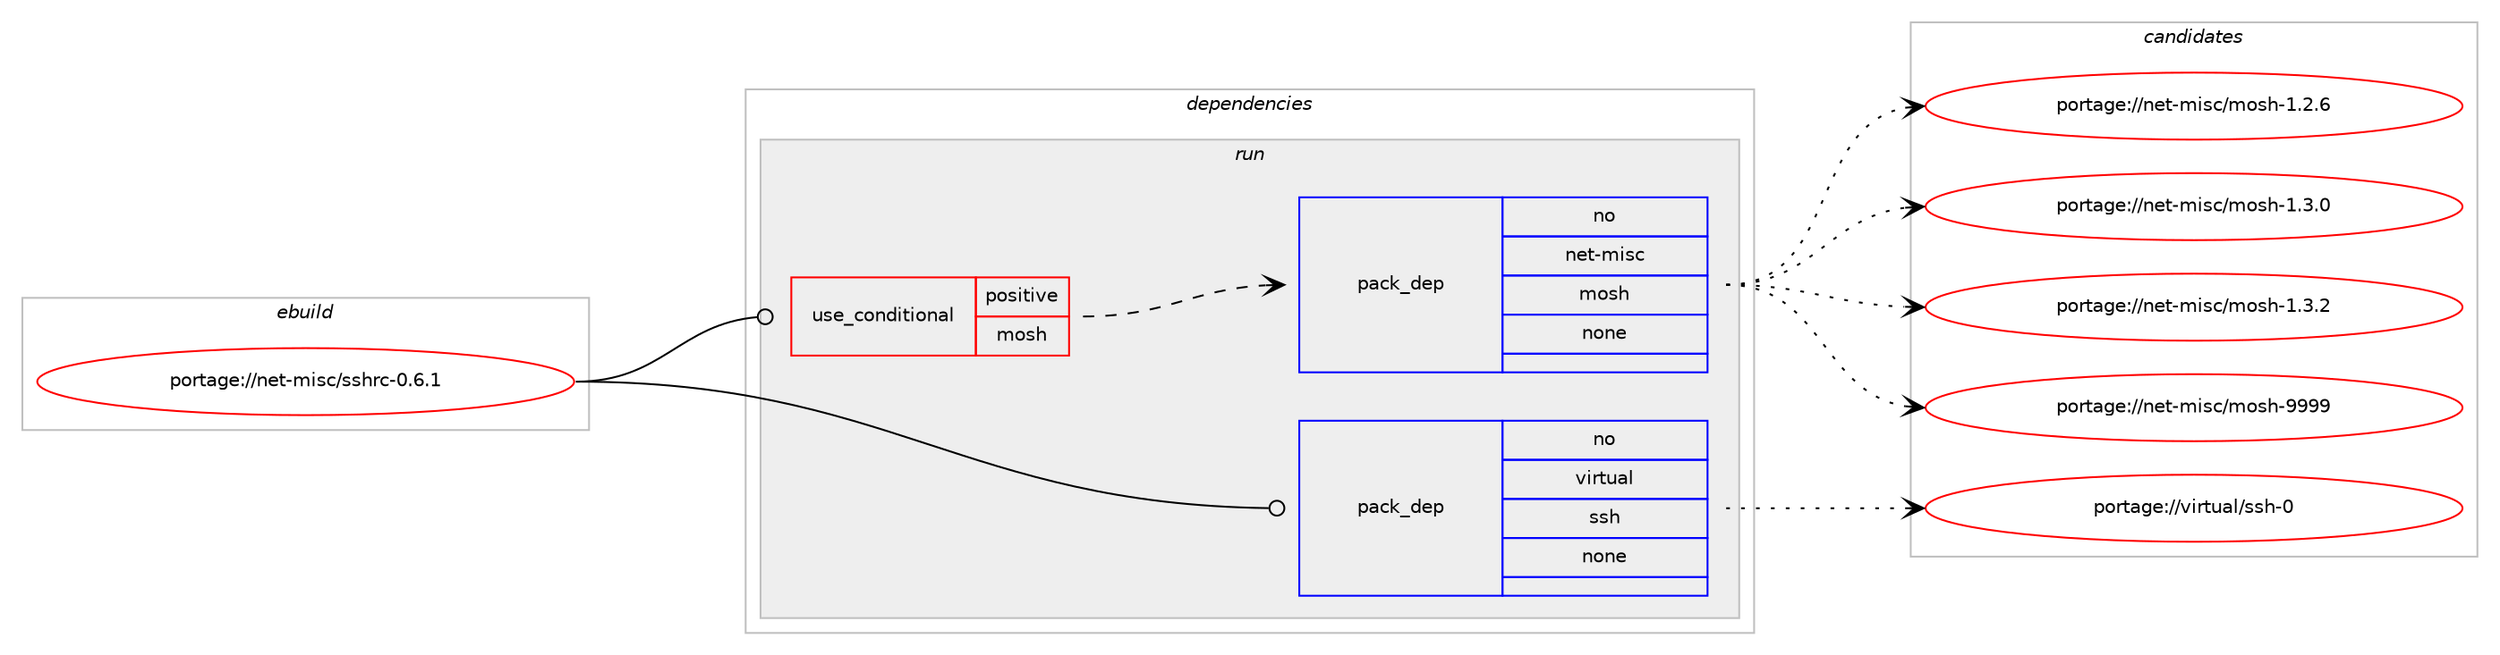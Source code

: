 digraph prolog {

# *************
# Graph options
# *************

newrank=true;
concentrate=true;
compound=true;
graph [rankdir=LR,fontname=Helvetica,fontsize=10,ranksep=1.5];#, ranksep=2.5, nodesep=0.2];
edge  [arrowhead=vee];
node  [fontname=Helvetica,fontsize=10];

# **********
# The ebuild
# **********

subgraph cluster_leftcol {
color=gray;
rank=same;
label=<<i>ebuild</i>>;
id [label="portage://net-misc/sshrc-0.6.1", color=red, width=4, href="../net-misc/sshrc-0.6.1.svg"];
}

# ****************
# The dependencies
# ****************

subgraph cluster_midcol {
color=gray;
label=<<i>dependencies</i>>;
subgraph cluster_compile {
fillcolor="#eeeeee";
style=filled;
label=<<i>compile</i>>;
}
subgraph cluster_compileandrun {
fillcolor="#eeeeee";
style=filled;
label=<<i>compile and run</i>>;
}
subgraph cluster_run {
fillcolor="#eeeeee";
style=filled;
label=<<i>run</i>>;
subgraph cond92601 {
dependency370190 [label=<<TABLE BORDER="0" CELLBORDER="1" CELLSPACING="0" CELLPADDING="4"><TR><TD ROWSPAN="3" CELLPADDING="10">use_conditional</TD></TR><TR><TD>positive</TD></TR><TR><TD>mosh</TD></TR></TABLE>>, shape=none, color=red];
subgraph pack271360 {
dependency370191 [label=<<TABLE BORDER="0" CELLBORDER="1" CELLSPACING="0" CELLPADDING="4" WIDTH="220"><TR><TD ROWSPAN="6" CELLPADDING="30">pack_dep</TD></TR><TR><TD WIDTH="110">no</TD></TR><TR><TD>net-misc</TD></TR><TR><TD>mosh</TD></TR><TR><TD>none</TD></TR><TR><TD></TD></TR></TABLE>>, shape=none, color=blue];
}
dependency370190:e -> dependency370191:w [weight=20,style="dashed",arrowhead="vee"];
}
id:e -> dependency370190:w [weight=20,style="solid",arrowhead="odot"];
subgraph pack271361 {
dependency370192 [label=<<TABLE BORDER="0" CELLBORDER="1" CELLSPACING="0" CELLPADDING="4" WIDTH="220"><TR><TD ROWSPAN="6" CELLPADDING="30">pack_dep</TD></TR><TR><TD WIDTH="110">no</TD></TR><TR><TD>virtual</TD></TR><TR><TD>ssh</TD></TR><TR><TD>none</TD></TR><TR><TD></TD></TR></TABLE>>, shape=none, color=blue];
}
id:e -> dependency370192:w [weight=20,style="solid",arrowhead="odot"];
}
}

# **************
# The candidates
# **************

subgraph cluster_choices {
rank=same;
color=gray;
label=<<i>candidates</i>>;

subgraph choice271360 {
color=black;
nodesep=1;
choiceportage110101116451091051159947109111115104454946504654 [label="portage://net-misc/mosh-1.2.6", color=red, width=4,href="../net-misc/mosh-1.2.6.svg"];
choiceportage110101116451091051159947109111115104454946514648 [label="portage://net-misc/mosh-1.3.0", color=red, width=4,href="../net-misc/mosh-1.3.0.svg"];
choiceportage110101116451091051159947109111115104454946514650 [label="portage://net-misc/mosh-1.3.2", color=red, width=4,href="../net-misc/mosh-1.3.2.svg"];
choiceportage1101011164510910511599471091111151044557575757 [label="portage://net-misc/mosh-9999", color=red, width=4,href="../net-misc/mosh-9999.svg"];
dependency370191:e -> choiceportage110101116451091051159947109111115104454946504654:w [style=dotted,weight="100"];
dependency370191:e -> choiceportage110101116451091051159947109111115104454946514648:w [style=dotted,weight="100"];
dependency370191:e -> choiceportage110101116451091051159947109111115104454946514650:w [style=dotted,weight="100"];
dependency370191:e -> choiceportage1101011164510910511599471091111151044557575757:w [style=dotted,weight="100"];
}
subgraph choice271361 {
color=black;
nodesep=1;
choiceportage11810511411611797108471151151044548 [label="portage://virtual/ssh-0", color=red, width=4,href="../virtual/ssh-0.svg"];
dependency370192:e -> choiceportage11810511411611797108471151151044548:w [style=dotted,weight="100"];
}
}

}
